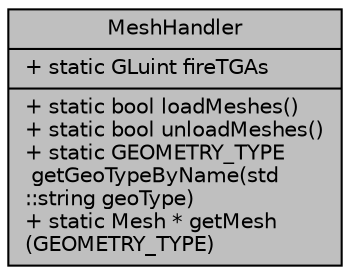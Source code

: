 digraph "MeshHandler"
{
 // LATEX_PDF_SIZE
  edge [fontname="Helvetica",fontsize="10",labelfontname="Helvetica",labelfontsize="10"];
  node [fontname="Helvetica",fontsize="10",shape=record];
  Node1 [label="{MeshHandler\n|+ static GLuint fireTGAs\l|+ static bool loadMeshes()\l+ static bool unloadMeshes()\l+ static GEOMETRY_TYPE\l getGeoTypeByName(std\l::string geoType)\l+ static Mesh * getMesh\l(GEOMETRY_TYPE)\l}",height=0.2,width=0.4,color="black", fillcolor="grey75", style="filled", fontcolor="black",tooltip="Provides a Universal Mesh List for all Scenes to use."];
}
